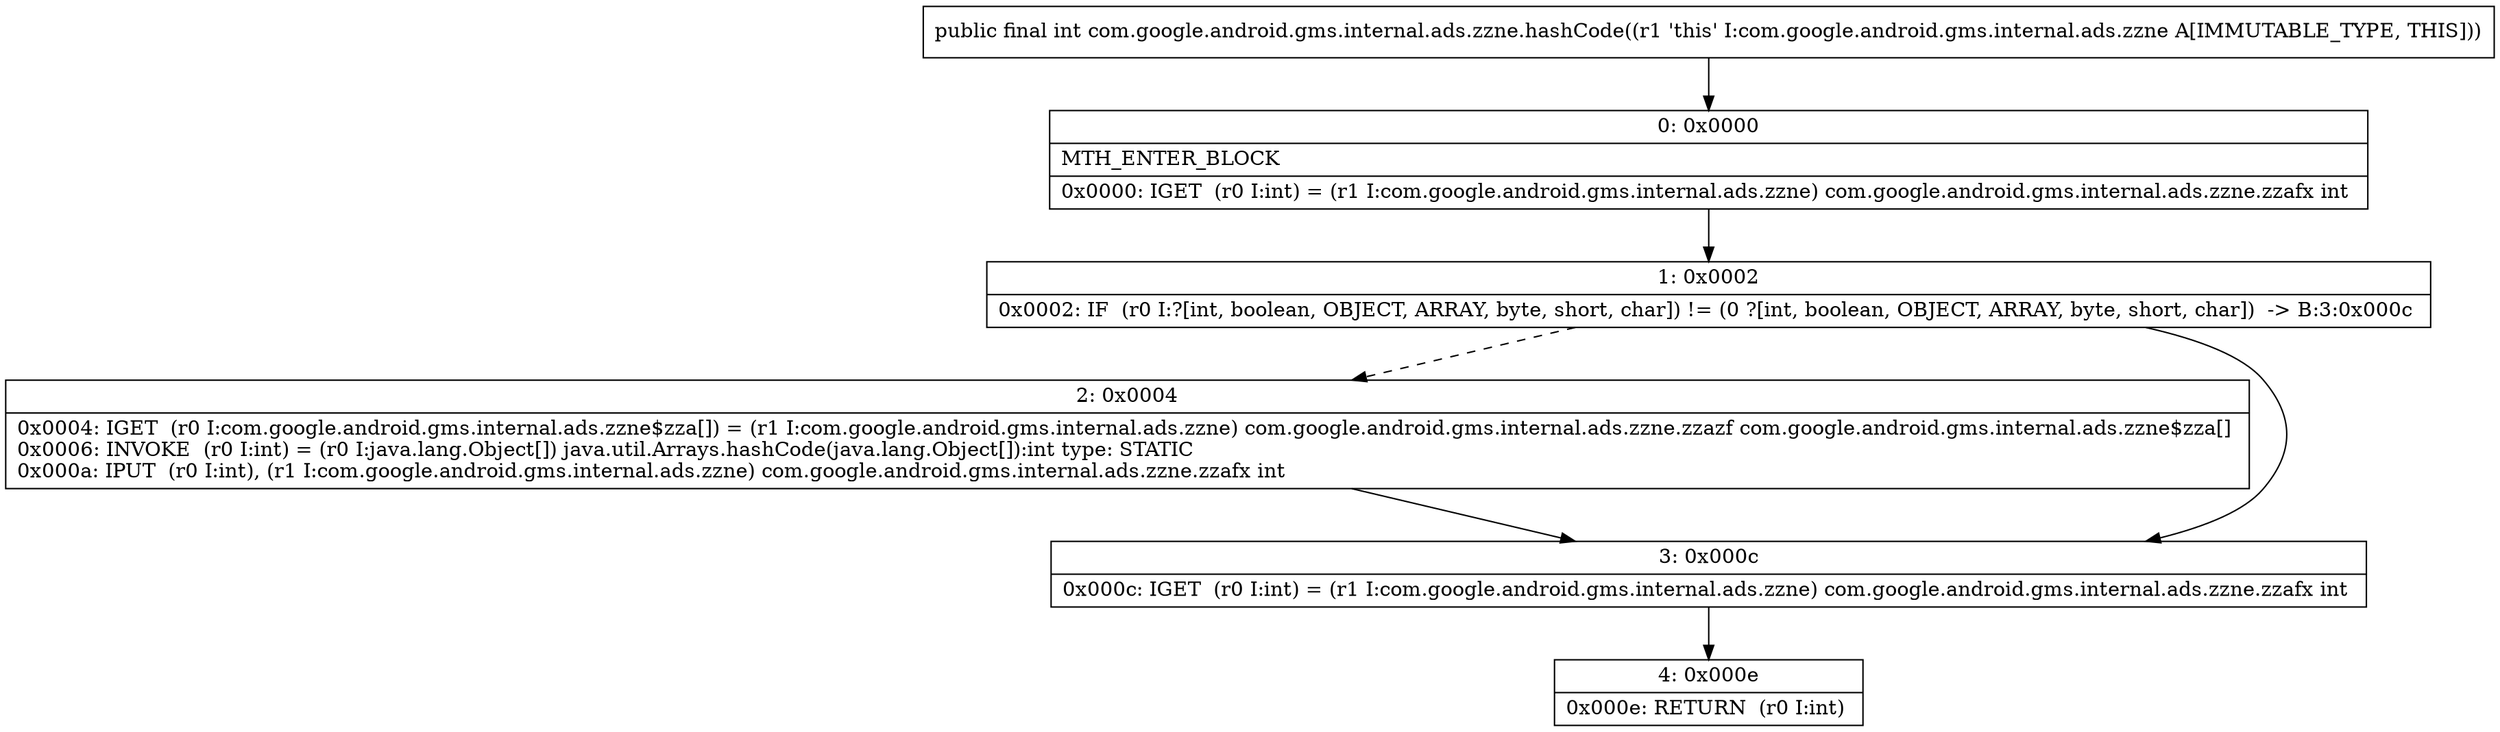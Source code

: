 digraph "CFG forcom.google.android.gms.internal.ads.zzne.hashCode()I" {
Node_0 [shape=record,label="{0\:\ 0x0000|MTH_ENTER_BLOCK\l|0x0000: IGET  (r0 I:int) = (r1 I:com.google.android.gms.internal.ads.zzne) com.google.android.gms.internal.ads.zzne.zzafx int \l}"];
Node_1 [shape=record,label="{1\:\ 0x0002|0x0002: IF  (r0 I:?[int, boolean, OBJECT, ARRAY, byte, short, char]) != (0 ?[int, boolean, OBJECT, ARRAY, byte, short, char])  \-\> B:3:0x000c \l}"];
Node_2 [shape=record,label="{2\:\ 0x0004|0x0004: IGET  (r0 I:com.google.android.gms.internal.ads.zzne$zza[]) = (r1 I:com.google.android.gms.internal.ads.zzne) com.google.android.gms.internal.ads.zzne.zzazf com.google.android.gms.internal.ads.zzne$zza[] \l0x0006: INVOKE  (r0 I:int) = (r0 I:java.lang.Object[]) java.util.Arrays.hashCode(java.lang.Object[]):int type: STATIC \l0x000a: IPUT  (r0 I:int), (r1 I:com.google.android.gms.internal.ads.zzne) com.google.android.gms.internal.ads.zzne.zzafx int \l}"];
Node_3 [shape=record,label="{3\:\ 0x000c|0x000c: IGET  (r0 I:int) = (r1 I:com.google.android.gms.internal.ads.zzne) com.google.android.gms.internal.ads.zzne.zzafx int \l}"];
Node_4 [shape=record,label="{4\:\ 0x000e|0x000e: RETURN  (r0 I:int) \l}"];
MethodNode[shape=record,label="{public final int com.google.android.gms.internal.ads.zzne.hashCode((r1 'this' I:com.google.android.gms.internal.ads.zzne A[IMMUTABLE_TYPE, THIS])) }"];
MethodNode -> Node_0;
Node_0 -> Node_1;
Node_1 -> Node_2[style=dashed];
Node_1 -> Node_3;
Node_2 -> Node_3;
Node_3 -> Node_4;
}

